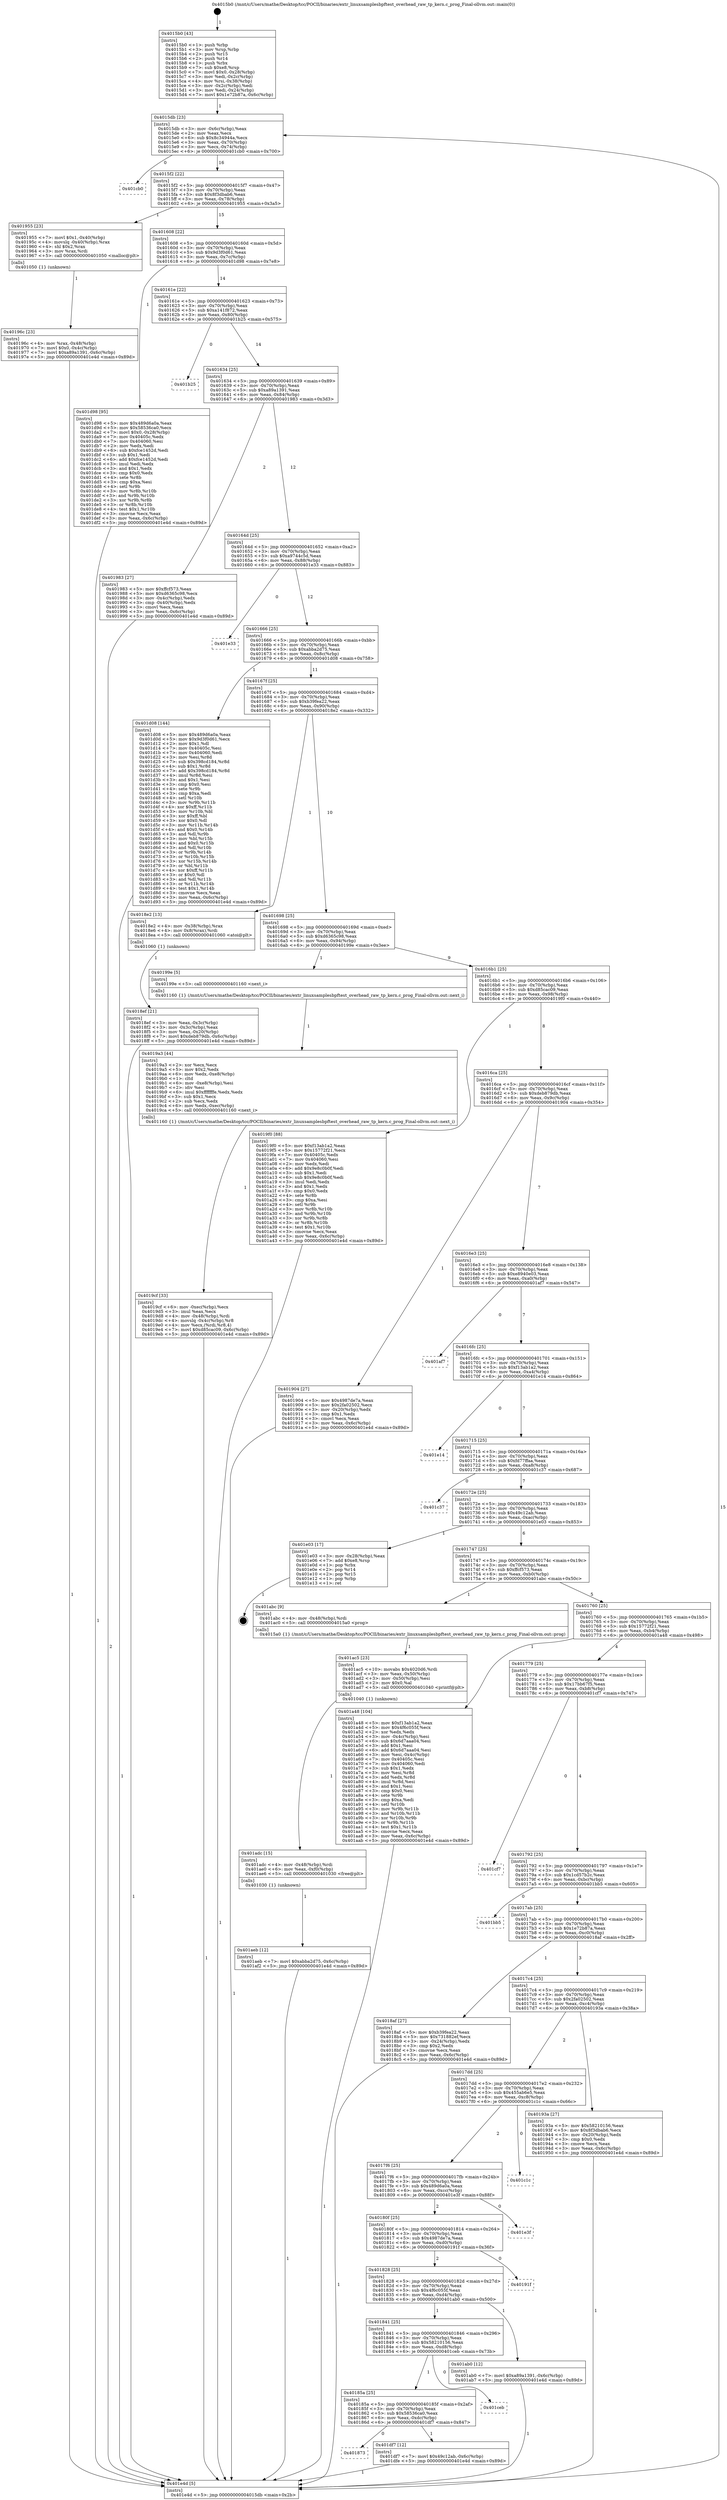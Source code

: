 digraph "0x4015b0" {
  label = "0x4015b0 (/mnt/c/Users/mathe/Desktop/tcc/POCII/binaries/extr_linuxsamplesbpftest_overhead_raw_tp_kern.c_prog_Final-ollvm.out::main(0))"
  labelloc = "t"
  node[shape=record]

  Entry [label="",width=0.3,height=0.3,shape=circle,fillcolor=black,style=filled]
  "0x4015db" [label="{
     0x4015db [23]\l
     | [instrs]\l
     &nbsp;&nbsp;0x4015db \<+3\>: mov -0x6c(%rbp),%eax\l
     &nbsp;&nbsp;0x4015de \<+2\>: mov %eax,%ecx\l
     &nbsp;&nbsp;0x4015e0 \<+6\>: sub $0x8c34944a,%ecx\l
     &nbsp;&nbsp;0x4015e6 \<+3\>: mov %eax,-0x70(%rbp)\l
     &nbsp;&nbsp;0x4015e9 \<+3\>: mov %ecx,-0x74(%rbp)\l
     &nbsp;&nbsp;0x4015ec \<+6\>: je 0000000000401cb0 \<main+0x700\>\l
  }"]
  "0x401cb0" [label="{
     0x401cb0\l
  }", style=dashed]
  "0x4015f2" [label="{
     0x4015f2 [22]\l
     | [instrs]\l
     &nbsp;&nbsp;0x4015f2 \<+5\>: jmp 00000000004015f7 \<main+0x47\>\l
     &nbsp;&nbsp;0x4015f7 \<+3\>: mov -0x70(%rbp),%eax\l
     &nbsp;&nbsp;0x4015fa \<+5\>: sub $0x8f3dbab6,%eax\l
     &nbsp;&nbsp;0x4015ff \<+3\>: mov %eax,-0x78(%rbp)\l
     &nbsp;&nbsp;0x401602 \<+6\>: je 0000000000401955 \<main+0x3a5\>\l
  }"]
  Exit [label="",width=0.3,height=0.3,shape=circle,fillcolor=black,style=filled,peripheries=2]
  "0x401955" [label="{
     0x401955 [23]\l
     | [instrs]\l
     &nbsp;&nbsp;0x401955 \<+7\>: movl $0x1,-0x40(%rbp)\l
     &nbsp;&nbsp;0x40195c \<+4\>: movslq -0x40(%rbp),%rax\l
     &nbsp;&nbsp;0x401960 \<+4\>: shl $0x2,%rax\l
     &nbsp;&nbsp;0x401964 \<+3\>: mov %rax,%rdi\l
     &nbsp;&nbsp;0x401967 \<+5\>: call 0000000000401050 \<malloc@plt\>\l
     | [calls]\l
     &nbsp;&nbsp;0x401050 \{1\} (unknown)\l
  }"]
  "0x401608" [label="{
     0x401608 [22]\l
     | [instrs]\l
     &nbsp;&nbsp;0x401608 \<+5\>: jmp 000000000040160d \<main+0x5d\>\l
     &nbsp;&nbsp;0x40160d \<+3\>: mov -0x70(%rbp),%eax\l
     &nbsp;&nbsp;0x401610 \<+5\>: sub $0x9d3f0d61,%eax\l
     &nbsp;&nbsp;0x401615 \<+3\>: mov %eax,-0x7c(%rbp)\l
     &nbsp;&nbsp;0x401618 \<+6\>: je 0000000000401d98 \<main+0x7e8\>\l
  }"]
  "0x401873" [label="{
     0x401873\l
  }", style=dashed]
  "0x401d98" [label="{
     0x401d98 [95]\l
     | [instrs]\l
     &nbsp;&nbsp;0x401d98 \<+5\>: mov $0x489d6a0a,%eax\l
     &nbsp;&nbsp;0x401d9d \<+5\>: mov $0x58536ca0,%ecx\l
     &nbsp;&nbsp;0x401da2 \<+7\>: movl $0x0,-0x28(%rbp)\l
     &nbsp;&nbsp;0x401da9 \<+7\>: mov 0x40405c,%edx\l
     &nbsp;&nbsp;0x401db0 \<+7\>: mov 0x404060,%esi\l
     &nbsp;&nbsp;0x401db7 \<+2\>: mov %edx,%edi\l
     &nbsp;&nbsp;0x401db9 \<+6\>: sub $0xfce1452d,%edi\l
     &nbsp;&nbsp;0x401dbf \<+3\>: sub $0x1,%edi\l
     &nbsp;&nbsp;0x401dc2 \<+6\>: add $0xfce1452d,%edi\l
     &nbsp;&nbsp;0x401dc8 \<+3\>: imul %edi,%edx\l
     &nbsp;&nbsp;0x401dcb \<+3\>: and $0x1,%edx\l
     &nbsp;&nbsp;0x401dce \<+3\>: cmp $0x0,%edx\l
     &nbsp;&nbsp;0x401dd1 \<+4\>: sete %r8b\l
     &nbsp;&nbsp;0x401dd5 \<+3\>: cmp $0xa,%esi\l
     &nbsp;&nbsp;0x401dd8 \<+4\>: setl %r9b\l
     &nbsp;&nbsp;0x401ddc \<+3\>: mov %r8b,%r10b\l
     &nbsp;&nbsp;0x401ddf \<+3\>: and %r9b,%r10b\l
     &nbsp;&nbsp;0x401de2 \<+3\>: xor %r9b,%r8b\l
     &nbsp;&nbsp;0x401de5 \<+3\>: or %r8b,%r10b\l
     &nbsp;&nbsp;0x401de8 \<+4\>: test $0x1,%r10b\l
     &nbsp;&nbsp;0x401dec \<+3\>: cmovne %ecx,%eax\l
     &nbsp;&nbsp;0x401def \<+3\>: mov %eax,-0x6c(%rbp)\l
     &nbsp;&nbsp;0x401df2 \<+5\>: jmp 0000000000401e4d \<main+0x89d\>\l
  }"]
  "0x40161e" [label="{
     0x40161e [22]\l
     | [instrs]\l
     &nbsp;&nbsp;0x40161e \<+5\>: jmp 0000000000401623 \<main+0x73\>\l
     &nbsp;&nbsp;0x401623 \<+3\>: mov -0x70(%rbp),%eax\l
     &nbsp;&nbsp;0x401626 \<+5\>: sub $0xa141f872,%eax\l
     &nbsp;&nbsp;0x40162b \<+3\>: mov %eax,-0x80(%rbp)\l
     &nbsp;&nbsp;0x40162e \<+6\>: je 0000000000401b25 \<main+0x575\>\l
  }"]
  "0x401df7" [label="{
     0x401df7 [12]\l
     | [instrs]\l
     &nbsp;&nbsp;0x401df7 \<+7\>: movl $0x49c12ab,-0x6c(%rbp)\l
     &nbsp;&nbsp;0x401dfe \<+5\>: jmp 0000000000401e4d \<main+0x89d\>\l
  }"]
  "0x401b25" [label="{
     0x401b25\l
  }", style=dashed]
  "0x401634" [label="{
     0x401634 [25]\l
     | [instrs]\l
     &nbsp;&nbsp;0x401634 \<+5\>: jmp 0000000000401639 \<main+0x89\>\l
     &nbsp;&nbsp;0x401639 \<+3\>: mov -0x70(%rbp),%eax\l
     &nbsp;&nbsp;0x40163c \<+5\>: sub $0xa89a1391,%eax\l
     &nbsp;&nbsp;0x401641 \<+6\>: mov %eax,-0x84(%rbp)\l
     &nbsp;&nbsp;0x401647 \<+6\>: je 0000000000401983 \<main+0x3d3\>\l
  }"]
  "0x40185a" [label="{
     0x40185a [25]\l
     | [instrs]\l
     &nbsp;&nbsp;0x40185a \<+5\>: jmp 000000000040185f \<main+0x2af\>\l
     &nbsp;&nbsp;0x40185f \<+3\>: mov -0x70(%rbp),%eax\l
     &nbsp;&nbsp;0x401862 \<+5\>: sub $0x58536ca0,%eax\l
     &nbsp;&nbsp;0x401867 \<+6\>: mov %eax,-0xdc(%rbp)\l
     &nbsp;&nbsp;0x40186d \<+6\>: je 0000000000401df7 \<main+0x847\>\l
  }"]
  "0x401983" [label="{
     0x401983 [27]\l
     | [instrs]\l
     &nbsp;&nbsp;0x401983 \<+5\>: mov $0xffcf573,%eax\l
     &nbsp;&nbsp;0x401988 \<+5\>: mov $0xd6365c98,%ecx\l
     &nbsp;&nbsp;0x40198d \<+3\>: mov -0x4c(%rbp),%edx\l
     &nbsp;&nbsp;0x401990 \<+3\>: cmp -0x40(%rbp),%edx\l
     &nbsp;&nbsp;0x401993 \<+3\>: cmovl %ecx,%eax\l
     &nbsp;&nbsp;0x401996 \<+3\>: mov %eax,-0x6c(%rbp)\l
     &nbsp;&nbsp;0x401999 \<+5\>: jmp 0000000000401e4d \<main+0x89d\>\l
  }"]
  "0x40164d" [label="{
     0x40164d [25]\l
     | [instrs]\l
     &nbsp;&nbsp;0x40164d \<+5\>: jmp 0000000000401652 \<main+0xa2\>\l
     &nbsp;&nbsp;0x401652 \<+3\>: mov -0x70(%rbp),%eax\l
     &nbsp;&nbsp;0x401655 \<+5\>: sub $0xa9744c5d,%eax\l
     &nbsp;&nbsp;0x40165a \<+6\>: mov %eax,-0x88(%rbp)\l
     &nbsp;&nbsp;0x401660 \<+6\>: je 0000000000401e33 \<main+0x883\>\l
  }"]
  "0x401ceb" [label="{
     0x401ceb\l
  }", style=dashed]
  "0x401e33" [label="{
     0x401e33\l
  }", style=dashed]
  "0x401666" [label="{
     0x401666 [25]\l
     | [instrs]\l
     &nbsp;&nbsp;0x401666 \<+5\>: jmp 000000000040166b \<main+0xbb\>\l
     &nbsp;&nbsp;0x40166b \<+3\>: mov -0x70(%rbp),%eax\l
     &nbsp;&nbsp;0x40166e \<+5\>: sub $0xabba2d75,%eax\l
     &nbsp;&nbsp;0x401673 \<+6\>: mov %eax,-0x8c(%rbp)\l
     &nbsp;&nbsp;0x401679 \<+6\>: je 0000000000401d08 \<main+0x758\>\l
  }"]
  "0x401aeb" [label="{
     0x401aeb [12]\l
     | [instrs]\l
     &nbsp;&nbsp;0x401aeb \<+7\>: movl $0xabba2d75,-0x6c(%rbp)\l
     &nbsp;&nbsp;0x401af2 \<+5\>: jmp 0000000000401e4d \<main+0x89d\>\l
  }"]
  "0x401d08" [label="{
     0x401d08 [144]\l
     | [instrs]\l
     &nbsp;&nbsp;0x401d08 \<+5\>: mov $0x489d6a0a,%eax\l
     &nbsp;&nbsp;0x401d0d \<+5\>: mov $0x9d3f0d61,%ecx\l
     &nbsp;&nbsp;0x401d12 \<+2\>: mov $0x1,%dl\l
     &nbsp;&nbsp;0x401d14 \<+7\>: mov 0x40405c,%esi\l
     &nbsp;&nbsp;0x401d1b \<+7\>: mov 0x404060,%edi\l
     &nbsp;&nbsp;0x401d22 \<+3\>: mov %esi,%r8d\l
     &nbsp;&nbsp;0x401d25 \<+7\>: sub $0x398cd184,%r8d\l
     &nbsp;&nbsp;0x401d2c \<+4\>: sub $0x1,%r8d\l
     &nbsp;&nbsp;0x401d30 \<+7\>: add $0x398cd184,%r8d\l
     &nbsp;&nbsp;0x401d37 \<+4\>: imul %r8d,%esi\l
     &nbsp;&nbsp;0x401d3b \<+3\>: and $0x1,%esi\l
     &nbsp;&nbsp;0x401d3e \<+3\>: cmp $0x0,%esi\l
     &nbsp;&nbsp;0x401d41 \<+4\>: sete %r9b\l
     &nbsp;&nbsp;0x401d45 \<+3\>: cmp $0xa,%edi\l
     &nbsp;&nbsp;0x401d48 \<+4\>: setl %r10b\l
     &nbsp;&nbsp;0x401d4c \<+3\>: mov %r9b,%r11b\l
     &nbsp;&nbsp;0x401d4f \<+4\>: xor $0xff,%r11b\l
     &nbsp;&nbsp;0x401d53 \<+3\>: mov %r10b,%bl\l
     &nbsp;&nbsp;0x401d56 \<+3\>: xor $0xff,%bl\l
     &nbsp;&nbsp;0x401d59 \<+3\>: xor $0x0,%dl\l
     &nbsp;&nbsp;0x401d5c \<+3\>: mov %r11b,%r14b\l
     &nbsp;&nbsp;0x401d5f \<+4\>: and $0x0,%r14b\l
     &nbsp;&nbsp;0x401d63 \<+3\>: and %dl,%r9b\l
     &nbsp;&nbsp;0x401d66 \<+3\>: mov %bl,%r15b\l
     &nbsp;&nbsp;0x401d69 \<+4\>: and $0x0,%r15b\l
     &nbsp;&nbsp;0x401d6d \<+3\>: and %dl,%r10b\l
     &nbsp;&nbsp;0x401d70 \<+3\>: or %r9b,%r14b\l
     &nbsp;&nbsp;0x401d73 \<+3\>: or %r10b,%r15b\l
     &nbsp;&nbsp;0x401d76 \<+3\>: xor %r15b,%r14b\l
     &nbsp;&nbsp;0x401d79 \<+3\>: or %bl,%r11b\l
     &nbsp;&nbsp;0x401d7c \<+4\>: xor $0xff,%r11b\l
     &nbsp;&nbsp;0x401d80 \<+3\>: or $0x0,%dl\l
     &nbsp;&nbsp;0x401d83 \<+3\>: and %dl,%r11b\l
     &nbsp;&nbsp;0x401d86 \<+3\>: or %r11b,%r14b\l
     &nbsp;&nbsp;0x401d89 \<+4\>: test $0x1,%r14b\l
     &nbsp;&nbsp;0x401d8d \<+3\>: cmovne %ecx,%eax\l
     &nbsp;&nbsp;0x401d90 \<+3\>: mov %eax,-0x6c(%rbp)\l
     &nbsp;&nbsp;0x401d93 \<+5\>: jmp 0000000000401e4d \<main+0x89d\>\l
  }"]
  "0x40167f" [label="{
     0x40167f [25]\l
     | [instrs]\l
     &nbsp;&nbsp;0x40167f \<+5\>: jmp 0000000000401684 \<main+0xd4\>\l
     &nbsp;&nbsp;0x401684 \<+3\>: mov -0x70(%rbp),%eax\l
     &nbsp;&nbsp;0x401687 \<+5\>: sub $0xb39fea22,%eax\l
     &nbsp;&nbsp;0x40168c \<+6\>: mov %eax,-0x90(%rbp)\l
     &nbsp;&nbsp;0x401692 \<+6\>: je 00000000004018e2 \<main+0x332\>\l
  }"]
  "0x401adc" [label="{
     0x401adc [15]\l
     | [instrs]\l
     &nbsp;&nbsp;0x401adc \<+4\>: mov -0x48(%rbp),%rdi\l
     &nbsp;&nbsp;0x401ae0 \<+6\>: mov %eax,-0xf0(%rbp)\l
     &nbsp;&nbsp;0x401ae6 \<+5\>: call 0000000000401030 \<free@plt\>\l
     | [calls]\l
     &nbsp;&nbsp;0x401030 \{1\} (unknown)\l
  }"]
  "0x4018e2" [label="{
     0x4018e2 [13]\l
     | [instrs]\l
     &nbsp;&nbsp;0x4018e2 \<+4\>: mov -0x38(%rbp),%rax\l
     &nbsp;&nbsp;0x4018e6 \<+4\>: mov 0x8(%rax),%rdi\l
     &nbsp;&nbsp;0x4018ea \<+5\>: call 0000000000401060 \<atoi@plt\>\l
     | [calls]\l
     &nbsp;&nbsp;0x401060 \{1\} (unknown)\l
  }"]
  "0x401698" [label="{
     0x401698 [25]\l
     | [instrs]\l
     &nbsp;&nbsp;0x401698 \<+5\>: jmp 000000000040169d \<main+0xed\>\l
     &nbsp;&nbsp;0x40169d \<+3\>: mov -0x70(%rbp),%eax\l
     &nbsp;&nbsp;0x4016a0 \<+5\>: sub $0xd6365c98,%eax\l
     &nbsp;&nbsp;0x4016a5 \<+6\>: mov %eax,-0x94(%rbp)\l
     &nbsp;&nbsp;0x4016ab \<+6\>: je 000000000040199e \<main+0x3ee\>\l
  }"]
  "0x401ac5" [label="{
     0x401ac5 [23]\l
     | [instrs]\l
     &nbsp;&nbsp;0x401ac5 \<+10\>: movabs $0x4020d6,%rdi\l
     &nbsp;&nbsp;0x401acf \<+3\>: mov %eax,-0x50(%rbp)\l
     &nbsp;&nbsp;0x401ad2 \<+3\>: mov -0x50(%rbp),%esi\l
     &nbsp;&nbsp;0x401ad5 \<+2\>: mov $0x0,%al\l
     &nbsp;&nbsp;0x401ad7 \<+5\>: call 0000000000401040 \<printf@plt\>\l
     | [calls]\l
     &nbsp;&nbsp;0x401040 \{1\} (unknown)\l
  }"]
  "0x40199e" [label="{
     0x40199e [5]\l
     | [instrs]\l
     &nbsp;&nbsp;0x40199e \<+5\>: call 0000000000401160 \<next_i\>\l
     | [calls]\l
     &nbsp;&nbsp;0x401160 \{1\} (/mnt/c/Users/mathe/Desktop/tcc/POCII/binaries/extr_linuxsamplesbpftest_overhead_raw_tp_kern.c_prog_Final-ollvm.out::next_i)\l
  }"]
  "0x4016b1" [label="{
     0x4016b1 [25]\l
     | [instrs]\l
     &nbsp;&nbsp;0x4016b1 \<+5\>: jmp 00000000004016b6 \<main+0x106\>\l
     &nbsp;&nbsp;0x4016b6 \<+3\>: mov -0x70(%rbp),%eax\l
     &nbsp;&nbsp;0x4016b9 \<+5\>: sub $0xd85cac09,%eax\l
     &nbsp;&nbsp;0x4016be \<+6\>: mov %eax,-0x98(%rbp)\l
     &nbsp;&nbsp;0x4016c4 \<+6\>: je 00000000004019f0 \<main+0x440\>\l
  }"]
  "0x401841" [label="{
     0x401841 [25]\l
     | [instrs]\l
     &nbsp;&nbsp;0x401841 \<+5\>: jmp 0000000000401846 \<main+0x296\>\l
     &nbsp;&nbsp;0x401846 \<+3\>: mov -0x70(%rbp),%eax\l
     &nbsp;&nbsp;0x401849 \<+5\>: sub $0x58210156,%eax\l
     &nbsp;&nbsp;0x40184e \<+6\>: mov %eax,-0xd8(%rbp)\l
     &nbsp;&nbsp;0x401854 \<+6\>: je 0000000000401ceb \<main+0x73b\>\l
  }"]
  "0x4019f0" [label="{
     0x4019f0 [88]\l
     | [instrs]\l
     &nbsp;&nbsp;0x4019f0 \<+5\>: mov $0xf13ab1a2,%eax\l
     &nbsp;&nbsp;0x4019f5 \<+5\>: mov $0x15772f21,%ecx\l
     &nbsp;&nbsp;0x4019fa \<+7\>: mov 0x40405c,%edx\l
     &nbsp;&nbsp;0x401a01 \<+7\>: mov 0x404060,%esi\l
     &nbsp;&nbsp;0x401a08 \<+2\>: mov %edx,%edi\l
     &nbsp;&nbsp;0x401a0a \<+6\>: add $0x9e8c0b0f,%edi\l
     &nbsp;&nbsp;0x401a10 \<+3\>: sub $0x1,%edi\l
     &nbsp;&nbsp;0x401a13 \<+6\>: sub $0x9e8c0b0f,%edi\l
     &nbsp;&nbsp;0x401a19 \<+3\>: imul %edi,%edx\l
     &nbsp;&nbsp;0x401a1c \<+3\>: and $0x1,%edx\l
     &nbsp;&nbsp;0x401a1f \<+3\>: cmp $0x0,%edx\l
     &nbsp;&nbsp;0x401a22 \<+4\>: sete %r8b\l
     &nbsp;&nbsp;0x401a26 \<+3\>: cmp $0xa,%esi\l
     &nbsp;&nbsp;0x401a29 \<+4\>: setl %r9b\l
     &nbsp;&nbsp;0x401a2d \<+3\>: mov %r8b,%r10b\l
     &nbsp;&nbsp;0x401a30 \<+3\>: and %r9b,%r10b\l
     &nbsp;&nbsp;0x401a33 \<+3\>: xor %r9b,%r8b\l
     &nbsp;&nbsp;0x401a36 \<+3\>: or %r8b,%r10b\l
     &nbsp;&nbsp;0x401a39 \<+4\>: test $0x1,%r10b\l
     &nbsp;&nbsp;0x401a3d \<+3\>: cmovne %ecx,%eax\l
     &nbsp;&nbsp;0x401a40 \<+3\>: mov %eax,-0x6c(%rbp)\l
     &nbsp;&nbsp;0x401a43 \<+5\>: jmp 0000000000401e4d \<main+0x89d\>\l
  }"]
  "0x4016ca" [label="{
     0x4016ca [25]\l
     | [instrs]\l
     &nbsp;&nbsp;0x4016ca \<+5\>: jmp 00000000004016cf \<main+0x11f\>\l
     &nbsp;&nbsp;0x4016cf \<+3\>: mov -0x70(%rbp),%eax\l
     &nbsp;&nbsp;0x4016d2 \<+5\>: sub $0xdeb879db,%eax\l
     &nbsp;&nbsp;0x4016d7 \<+6\>: mov %eax,-0x9c(%rbp)\l
     &nbsp;&nbsp;0x4016dd \<+6\>: je 0000000000401904 \<main+0x354\>\l
  }"]
  "0x401ab0" [label="{
     0x401ab0 [12]\l
     | [instrs]\l
     &nbsp;&nbsp;0x401ab0 \<+7\>: movl $0xa89a1391,-0x6c(%rbp)\l
     &nbsp;&nbsp;0x401ab7 \<+5\>: jmp 0000000000401e4d \<main+0x89d\>\l
  }"]
  "0x401904" [label="{
     0x401904 [27]\l
     | [instrs]\l
     &nbsp;&nbsp;0x401904 \<+5\>: mov $0x4987de7a,%eax\l
     &nbsp;&nbsp;0x401909 \<+5\>: mov $0x2fa02502,%ecx\l
     &nbsp;&nbsp;0x40190e \<+3\>: mov -0x20(%rbp),%edx\l
     &nbsp;&nbsp;0x401911 \<+3\>: cmp $0x1,%edx\l
     &nbsp;&nbsp;0x401914 \<+3\>: cmovl %ecx,%eax\l
     &nbsp;&nbsp;0x401917 \<+3\>: mov %eax,-0x6c(%rbp)\l
     &nbsp;&nbsp;0x40191a \<+5\>: jmp 0000000000401e4d \<main+0x89d\>\l
  }"]
  "0x4016e3" [label="{
     0x4016e3 [25]\l
     | [instrs]\l
     &nbsp;&nbsp;0x4016e3 \<+5\>: jmp 00000000004016e8 \<main+0x138\>\l
     &nbsp;&nbsp;0x4016e8 \<+3\>: mov -0x70(%rbp),%eax\l
     &nbsp;&nbsp;0x4016eb \<+5\>: sub $0xe8940e03,%eax\l
     &nbsp;&nbsp;0x4016f0 \<+6\>: mov %eax,-0xa0(%rbp)\l
     &nbsp;&nbsp;0x4016f6 \<+6\>: je 0000000000401af7 \<main+0x547\>\l
  }"]
  "0x401828" [label="{
     0x401828 [25]\l
     | [instrs]\l
     &nbsp;&nbsp;0x401828 \<+5\>: jmp 000000000040182d \<main+0x27d\>\l
     &nbsp;&nbsp;0x40182d \<+3\>: mov -0x70(%rbp),%eax\l
     &nbsp;&nbsp;0x401830 \<+5\>: sub $0x4f6c055f,%eax\l
     &nbsp;&nbsp;0x401835 \<+6\>: mov %eax,-0xd4(%rbp)\l
     &nbsp;&nbsp;0x40183b \<+6\>: je 0000000000401ab0 \<main+0x500\>\l
  }"]
  "0x401af7" [label="{
     0x401af7\l
  }", style=dashed]
  "0x4016fc" [label="{
     0x4016fc [25]\l
     | [instrs]\l
     &nbsp;&nbsp;0x4016fc \<+5\>: jmp 0000000000401701 \<main+0x151\>\l
     &nbsp;&nbsp;0x401701 \<+3\>: mov -0x70(%rbp),%eax\l
     &nbsp;&nbsp;0x401704 \<+5\>: sub $0xf13ab1a2,%eax\l
     &nbsp;&nbsp;0x401709 \<+6\>: mov %eax,-0xa4(%rbp)\l
     &nbsp;&nbsp;0x40170f \<+6\>: je 0000000000401e14 \<main+0x864\>\l
  }"]
  "0x40191f" [label="{
     0x40191f\l
  }", style=dashed]
  "0x401e14" [label="{
     0x401e14\l
  }", style=dashed]
  "0x401715" [label="{
     0x401715 [25]\l
     | [instrs]\l
     &nbsp;&nbsp;0x401715 \<+5\>: jmp 000000000040171a \<main+0x16a\>\l
     &nbsp;&nbsp;0x40171a \<+3\>: mov -0x70(%rbp),%eax\l
     &nbsp;&nbsp;0x40171d \<+5\>: sub $0xfd77ffaa,%eax\l
     &nbsp;&nbsp;0x401722 \<+6\>: mov %eax,-0xa8(%rbp)\l
     &nbsp;&nbsp;0x401728 \<+6\>: je 0000000000401c37 \<main+0x687\>\l
  }"]
  "0x40180f" [label="{
     0x40180f [25]\l
     | [instrs]\l
     &nbsp;&nbsp;0x40180f \<+5\>: jmp 0000000000401814 \<main+0x264\>\l
     &nbsp;&nbsp;0x401814 \<+3\>: mov -0x70(%rbp),%eax\l
     &nbsp;&nbsp;0x401817 \<+5\>: sub $0x4987de7a,%eax\l
     &nbsp;&nbsp;0x40181c \<+6\>: mov %eax,-0xd0(%rbp)\l
     &nbsp;&nbsp;0x401822 \<+6\>: je 000000000040191f \<main+0x36f\>\l
  }"]
  "0x401c37" [label="{
     0x401c37\l
  }", style=dashed]
  "0x40172e" [label="{
     0x40172e [25]\l
     | [instrs]\l
     &nbsp;&nbsp;0x40172e \<+5\>: jmp 0000000000401733 \<main+0x183\>\l
     &nbsp;&nbsp;0x401733 \<+3\>: mov -0x70(%rbp),%eax\l
     &nbsp;&nbsp;0x401736 \<+5\>: sub $0x49c12ab,%eax\l
     &nbsp;&nbsp;0x40173b \<+6\>: mov %eax,-0xac(%rbp)\l
     &nbsp;&nbsp;0x401741 \<+6\>: je 0000000000401e03 \<main+0x853\>\l
  }"]
  "0x401e3f" [label="{
     0x401e3f\l
  }", style=dashed]
  "0x401e03" [label="{
     0x401e03 [17]\l
     | [instrs]\l
     &nbsp;&nbsp;0x401e03 \<+3\>: mov -0x28(%rbp),%eax\l
     &nbsp;&nbsp;0x401e06 \<+7\>: add $0xe8,%rsp\l
     &nbsp;&nbsp;0x401e0d \<+1\>: pop %rbx\l
     &nbsp;&nbsp;0x401e0e \<+2\>: pop %r14\l
     &nbsp;&nbsp;0x401e10 \<+2\>: pop %r15\l
     &nbsp;&nbsp;0x401e12 \<+1\>: pop %rbp\l
     &nbsp;&nbsp;0x401e13 \<+1\>: ret\l
  }"]
  "0x401747" [label="{
     0x401747 [25]\l
     | [instrs]\l
     &nbsp;&nbsp;0x401747 \<+5\>: jmp 000000000040174c \<main+0x19c\>\l
     &nbsp;&nbsp;0x40174c \<+3\>: mov -0x70(%rbp),%eax\l
     &nbsp;&nbsp;0x40174f \<+5\>: sub $0xffcf573,%eax\l
     &nbsp;&nbsp;0x401754 \<+6\>: mov %eax,-0xb0(%rbp)\l
     &nbsp;&nbsp;0x40175a \<+6\>: je 0000000000401abc \<main+0x50c\>\l
  }"]
  "0x4017f6" [label="{
     0x4017f6 [25]\l
     | [instrs]\l
     &nbsp;&nbsp;0x4017f6 \<+5\>: jmp 00000000004017fb \<main+0x24b\>\l
     &nbsp;&nbsp;0x4017fb \<+3\>: mov -0x70(%rbp),%eax\l
     &nbsp;&nbsp;0x4017fe \<+5\>: sub $0x489d6a0a,%eax\l
     &nbsp;&nbsp;0x401803 \<+6\>: mov %eax,-0xcc(%rbp)\l
     &nbsp;&nbsp;0x401809 \<+6\>: je 0000000000401e3f \<main+0x88f\>\l
  }"]
  "0x401abc" [label="{
     0x401abc [9]\l
     | [instrs]\l
     &nbsp;&nbsp;0x401abc \<+4\>: mov -0x48(%rbp),%rdi\l
     &nbsp;&nbsp;0x401ac0 \<+5\>: call 00000000004015a0 \<prog\>\l
     | [calls]\l
     &nbsp;&nbsp;0x4015a0 \{1\} (/mnt/c/Users/mathe/Desktop/tcc/POCII/binaries/extr_linuxsamplesbpftest_overhead_raw_tp_kern.c_prog_Final-ollvm.out::prog)\l
  }"]
  "0x401760" [label="{
     0x401760 [25]\l
     | [instrs]\l
     &nbsp;&nbsp;0x401760 \<+5\>: jmp 0000000000401765 \<main+0x1b5\>\l
     &nbsp;&nbsp;0x401765 \<+3\>: mov -0x70(%rbp),%eax\l
     &nbsp;&nbsp;0x401768 \<+5\>: sub $0x15772f21,%eax\l
     &nbsp;&nbsp;0x40176d \<+6\>: mov %eax,-0xb4(%rbp)\l
     &nbsp;&nbsp;0x401773 \<+6\>: je 0000000000401a48 \<main+0x498\>\l
  }"]
  "0x401c1c" [label="{
     0x401c1c\l
  }", style=dashed]
  "0x401a48" [label="{
     0x401a48 [104]\l
     | [instrs]\l
     &nbsp;&nbsp;0x401a48 \<+5\>: mov $0xf13ab1a2,%eax\l
     &nbsp;&nbsp;0x401a4d \<+5\>: mov $0x4f6c055f,%ecx\l
     &nbsp;&nbsp;0x401a52 \<+2\>: xor %edx,%edx\l
     &nbsp;&nbsp;0x401a54 \<+3\>: mov -0x4c(%rbp),%esi\l
     &nbsp;&nbsp;0x401a57 \<+6\>: sub $0x6d7aaa04,%esi\l
     &nbsp;&nbsp;0x401a5d \<+3\>: add $0x1,%esi\l
     &nbsp;&nbsp;0x401a60 \<+6\>: add $0x6d7aaa04,%esi\l
     &nbsp;&nbsp;0x401a66 \<+3\>: mov %esi,-0x4c(%rbp)\l
     &nbsp;&nbsp;0x401a69 \<+7\>: mov 0x40405c,%esi\l
     &nbsp;&nbsp;0x401a70 \<+7\>: mov 0x404060,%edi\l
     &nbsp;&nbsp;0x401a77 \<+3\>: sub $0x1,%edx\l
     &nbsp;&nbsp;0x401a7a \<+3\>: mov %esi,%r8d\l
     &nbsp;&nbsp;0x401a7d \<+3\>: add %edx,%r8d\l
     &nbsp;&nbsp;0x401a80 \<+4\>: imul %r8d,%esi\l
     &nbsp;&nbsp;0x401a84 \<+3\>: and $0x1,%esi\l
     &nbsp;&nbsp;0x401a87 \<+3\>: cmp $0x0,%esi\l
     &nbsp;&nbsp;0x401a8a \<+4\>: sete %r9b\l
     &nbsp;&nbsp;0x401a8e \<+3\>: cmp $0xa,%edi\l
     &nbsp;&nbsp;0x401a91 \<+4\>: setl %r10b\l
     &nbsp;&nbsp;0x401a95 \<+3\>: mov %r9b,%r11b\l
     &nbsp;&nbsp;0x401a98 \<+3\>: and %r10b,%r11b\l
     &nbsp;&nbsp;0x401a9b \<+3\>: xor %r10b,%r9b\l
     &nbsp;&nbsp;0x401a9e \<+3\>: or %r9b,%r11b\l
     &nbsp;&nbsp;0x401aa1 \<+4\>: test $0x1,%r11b\l
     &nbsp;&nbsp;0x401aa5 \<+3\>: cmovne %ecx,%eax\l
     &nbsp;&nbsp;0x401aa8 \<+3\>: mov %eax,-0x6c(%rbp)\l
     &nbsp;&nbsp;0x401aab \<+5\>: jmp 0000000000401e4d \<main+0x89d\>\l
  }"]
  "0x401779" [label="{
     0x401779 [25]\l
     | [instrs]\l
     &nbsp;&nbsp;0x401779 \<+5\>: jmp 000000000040177e \<main+0x1ce\>\l
     &nbsp;&nbsp;0x40177e \<+3\>: mov -0x70(%rbp),%eax\l
     &nbsp;&nbsp;0x401781 \<+5\>: sub $0x17bb67f5,%eax\l
     &nbsp;&nbsp;0x401786 \<+6\>: mov %eax,-0xb8(%rbp)\l
     &nbsp;&nbsp;0x40178c \<+6\>: je 0000000000401cf7 \<main+0x747\>\l
  }"]
  "0x4019cf" [label="{
     0x4019cf [33]\l
     | [instrs]\l
     &nbsp;&nbsp;0x4019cf \<+6\>: mov -0xec(%rbp),%ecx\l
     &nbsp;&nbsp;0x4019d5 \<+3\>: imul %eax,%ecx\l
     &nbsp;&nbsp;0x4019d8 \<+4\>: mov -0x48(%rbp),%rdi\l
     &nbsp;&nbsp;0x4019dc \<+4\>: movslq -0x4c(%rbp),%r8\l
     &nbsp;&nbsp;0x4019e0 \<+4\>: mov %ecx,(%rdi,%r8,4)\l
     &nbsp;&nbsp;0x4019e4 \<+7\>: movl $0xd85cac09,-0x6c(%rbp)\l
     &nbsp;&nbsp;0x4019eb \<+5\>: jmp 0000000000401e4d \<main+0x89d\>\l
  }"]
  "0x401cf7" [label="{
     0x401cf7\l
  }", style=dashed]
  "0x401792" [label="{
     0x401792 [25]\l
     | [instrs]\l
     &nbsp;&nbsp;0x401792 \<+5\>: jmp 0000000000401797 \<main+0x1e7\>\l
     &nbsp;&nbsp;0x401797 \<+3\>: mov -0x70(%rbp),%eax\l
     &nbsp;&nbsp;0x40179a \<+5\>: sub $0x1cd57b2c,%eax\l
     &nbsp;&nbsp;0x40179f \<+6\>: mov %eax,-0xbc(%rbp)\l
     &nbsp;&nbsp;0x4017a5 \<+6\>: je 0000000000401bb5 \<main+0x605\>\l
  }"]
  "0x4019a3" [label="{
     0x4019a3 [44]\l
     | [instrs]\l
     &nbsp;&nbsp;0x4019a3 \<+2\>: xor %ecx,%ecx\l
     &nbsp;&nbsp;0x4019a5 \<+5\>: mov $0x2,%edx\l
     &nbsp;&nbsp;0x4019aa \<+6\>: mov %edx,-0xe8(%rbp)\l
     &nbsp;&nbsp;0x4019b0 \<+1\>: cltd\l
     &nbsp;&nbsp;0x4019b1 \<+6\>: mov -0xe8(%rbp),%esi\l
     &nbsp;&nbsp;0x4019b7 \<+2\>: idiv %esi\l
     &nbsp;&nbsp;0x4019b9 \<+6\>: imul $0xfffffffe,%edx,%edx\l
     &nbsp;&nbsp;0x4019bf \<+3\>: sub $0x1,%ecx\l
     &nbsp;&nbsp;0x4019c2 \<+2\>: sub %ecx,%edx\l
     &nbsp;&nbsp;0x4019c4 \<+6\>: mov %edx,-0xec(%rbp)\l
     &nbsp;&nbsp;0x4019ca \<+5\>: call 0000000000401160 \<next_i\>\l
     | [calls]\l
     &nbsp;&nbsp;0x401160 \{1\} (/mnt/c/Users/mathe/Desktop/tcc/POCII/binaries/extr_linuxsamplesbpftest_overhead_raw_tp_kern.c_prog_Final-ollvm.out::next_i)\l
  }"]
  "0x401bb5" [label="{
     0x401bb5\l
  }", style=dashed]
  "0x4017ab" [label="{
     0x4017ab [25]\l
     | [instrs]\l
     &nbsp;&nbsp;0x4017ab \<+5\>: jmp 00000000004017b0 \<main+0x200\>\l
     &nbsp;&nbsp;0x4017b0 \<+3\>: mov -0x70(%rbp),%eax\l
     &nbsp;&nbsp;0x4017b3 \<+5\>: sub $0x1e72b87a,%eax\l
     &nbsp;&nbsp;0x4017b8 \<+6\>: mov %eax,-0xc0(%rbp)\l
     &nbsp;&nbsp;0x4017be \<+6\>: je 00000000004018af \<main+0x2ff\>\l
  }"]
  "0x40196c" [label="{
     0x40196c [23]\l
     | [instrs]\l
     &nbsp;&nbsp;0x40196c \<+4\>: mov %rax,-0x48(%rbp)\l
     &nbsp;&nbsp;0x401970 \<+7\>: movl $0x0,-0x4c(%rbp)\l
     &nbsp;&nbsp;0x401977 \<+7\>: movl $0xa89a1391,-0x6c(%rbp)\l
     &nbsp;&nbsp;0x40197e \<+5\>: jmp 0000000000401e4d \<main+0x89d\>\l
  }"]
  "0x4018af" [label="{
     0x4018af [27]\l
     | [instrs]\l
     &nbsp;&nbsp;0x4018af \<+5\>: mov $0xb39fea22,%eax\l
     &nbsp;&nbsp;0x4018b4 \<+5\>: mov $0x731882ef,%ecx\l
     &nbsp;&nbsp;0x4018b9 \<+3\>: mov -0x24(%rbp),%edx\l
     &nbsp;&nbsp;0x4018bc \<+3\>: cmp $0x2,%edx\l
     &nbsp;&nbsp;0x4018bf \<+3\>: cmovne %ecx,%eax\l
     &nbsp;&nbsp;0x4018c2 \<+3\>: mov %eax,-0x6c(%rbp)\l
     &nbsp;&nbsp;0x4018c5 \<+5\>: jmp 0000000000401e4d \<main+0x89d\>\l
  }"]
  "0x4017c4" [label="{
     0x4017c4 [25]\l
     | [instrs]\l
     &nbsp;&nbsp;0x4017c4 \<+5\>: jmp 00000000004017c9 \<main+0x219\>\l
     &nbsp;&nbsp;0x4017c9 \<+3\>: mov -0x70(%rbp),%eax\l
     &nbsp;&nbsp;0x4017cc \<+5\>: sub $0x2fa02502,%eax\l
     &nbsp;&nbsp;0x4017d1 \<+6\>: mov %eax,-0xc4(%rbp)\l
     &nbsp;&nbsp;0x4017d7 \<+6\>: je 000000000040193a \<main+0x38a\>\l
  }"]
  "0x401e4d" [label="{
     0x401e4d [5]\l
     | [instrs]\l
     &nbsp;&nbsp;0x401e4d \<+5\>: jmp 00000000004015db \<main+0x2b\>\l
  }"]
  "0x4015b0" [label="{
     0x4015b0 [43]\l
     | [instrs]\l
     &nbsp;&nbsp;0x4015b0 \<+1\>: push %rbp\l
     &nbsp;&nbsp;0x4015b1 \<+3\>: mov %rsp,%rbp\l
     &nbsp;&nbsp;0x4015b4 \<+2\>: push %r15\l
     &nbsp;&nbsp;0x4015b6 \<+2\>: push %r14\l
     &nbsp;&nbsp;0x4015b8 \<+1\>: push %rbx\l
     &nbsp;&nbsp;0x4015b9 \<+7\>: sub $0xe8,%rsp\l
     &nbsp;&nbsp;0x4015c0 \<+7\>: movl $0x0,-0x28(%rbp)\l
     &nbsp;&nbsp;0x4015c7 \<+3\>: mov %edi,-0x2c(%rbp)\l
     &nbsp;&nbsp;0x4015ca \<+4\>: mov %rsi,-0x38(%rbp)\l
     &nbsp;&nbsp;0x4015ce \<+3\>: mov -0x2c(%rbp),%edi\l
     &nbsp;&nbsp;0x4015d1 \<+3\>: mov %edi,-0x24(%rbp)\l
     &nbsp;&nbsp;0x4015d4 \<+7\>: movl $0x1e72b87a,-0x6c(%rbp)\l
  }"]
  "0x4018ef" [label="{
     0x4018ef [21]\l
     | [instrs]\l
     &nbsp;&nbsp;0x4018ef \<+3\>: mov %eax,-0x3c(%rbp)\l
     &nbsp;&nbsp;0x4018f2 \<+3\>: mov -0x3c(%rbp),%eax\l
     &nbsp;&nbsp;0x4018f5 \<+3\>: mov %eax,-0x20(%rbp)\l
     &nbsp;&nbsp;0x4018f8 \<+7\>: movl $0xdeb879db,-0x6c(%rbp)\l
     &nbsp;&nbsp;0x4018ff \<+5\>: jmp 0000000000401e4d \<main+0x89d\>\l
  }"]
  "0x4017dd" [label="{
     0x4017dd [25]\l
     | [instrs]\l
     &nbsp;&nbsp;0x4017dd \<+5\>: jmp 00000000004017e2 \<main+0x232\>\l
     &nbsp;&nbsp;0x4017e2 \<+3\>: mov -0x70(%rbp),%eax\l
     &nbsp;&nbsp;0x4017e5 \<+5\>: sub $0x455ab6e5,%eax\l
     &nbsp;&nbsp;0x4017ea \<+6\>: mov %eax,-0xc8(%rbp)\l
     &nbsp;&nbsp;0x4017f0 \<+6\>: je 0000000000401c1c \<main+0x66c\>\l
  }"]
  "0x40193a" [label="{
     0x40193a [27]\l
     | [instrs]\l
     &nbsp;&nbsp;0x40193a \<+5\>: mov $0x58210156,%eax\l
     &nbsp;&nbsp;0x40193f \<+5\>: mov $0x8f3dbab6,%ecx\l
     &nbsp;&nbsp;0x401944 \<+3\>: mov -0x20(%rbp),%edx\l
     &nbsp;&nbsp;0x401947 \<+3\>: cmp $0x0,%edx\l
     &nbsp;&nbsp;0x40194a \<+3\>: cmove %ecx,%eax\l
     &nbsp;&nbsp;0x40194d \<+3\>: mov %eax,-0x6c(%rbp)\l
     &nbsp;&nbsp;0x401950 \<+5\>: jmp 0000000000401e4d \<main+0x89d\>\l
  }"]
  Entry -> "0x4015b0" [label=" 1"]
  "0x4015db" -> "0x401cb0" [label=" 0"]
  "0x4015db" -> "0x4015f2" [label=" 16"]
  "0x401e03" -> Exit [label=" 1"]
  "0x4015f2" -> "0x401955" [label=" 1"]
  "0x4015f2" -> "0x401608" [label=" 15"]
  "0x401df7" -> "0x401e4d" [label=" 1"]
  "0x401608" -> "0x401d98" [label=" 1"]
  "0x401608" -> "0x40161e" [label=" 14"]
  "0x40185a" -> "0x401873" [label=" 0"]
  "0x40161e" -> "0x401b25" [label=" 0"]
  "0x40161e" -> "0x401634" [label=" 14"]
  "0x40185a" -> "0x401df7" [label=" 1"]
  "0x401634" -> "0x401983" [label=" 2"]
  "0x401634" -> "0x40164d" [label=" 12"]
  "0x401841" -> "0x40185a" [label=" 1"]
  "0x40164d" -> "0x401e33" [label=" 0"]
  "0x40164d" -> "0x401666" [label=" 12"]
  "0x401841" -> "0x401ceb" [label=" 0"]
  "0x401666" -> "0x401d08" [label=" 1"]
  "0x401666" -> "0x40167f" [label=" 11"]
  "0x401d98" -> "0x401e4d" [label=" 1"]
  "0x40167f" -> "0x4018e2" [label=" 1"]
  "0x40167f" -> "0x401698" [label=" 10"]
  "0x401d08" -> "0x401e4d" [label=" 1"]
  "0x401698" -> "0x40199e" [label=" 1"]
  "0x401698" -> "0x4016b1" [label=" 9"]
  "0x401aeb" -> "0x401e4d" [label=" 1"]
  "0x4016b1" -> "0x4019f0" [label=" 1"]
  "0x4016b1" -> "0x4016ca" [label=" 8"]
  "0x401adc" -> "0x401aeb" [label=" 1"]
  "0x4016ca" -> "0x401904" [label=" 1"]
  "0x4016ca" -> "0x4016e3" [label=" 7"]
  "0x401ac5" -> "0x401adc" [label=" 1"]
  "0x4016e3" -> "0x401af7" [label=" 0"]
  "0x4016e3" -> "0x4016fc" [label=" 7"]
  "0x401ab0" -> "0x401e4d" [label=" 1"]
  "0x4016fc" -> "0x401e14" [label=" 0"]
  "0x4016fc" -> "0x401715" [label=" 7"]
  "0x401828" -> "0x401841" [label=" 1"]
  "0x401715" -> "0x401c37" [label=" 0"]
  "0x401715" -> "0x40172e" [label=" 7"]
  "0x401abc" -> "0x401ac5" [label=" 1"]
  "0x40172e" -> "0x401e03" [label=" 1"]
  "0x40172e" -> "0x401747" [label=" 6"]
  "0x40180f" -> "0x401828" [label=" 2"]
  "0x401747" -> "0x401abc" [label=" 1"]
  "0x401747" -> "0x401760" [label=" 5"]
  "0x401828" -> "0x401ab0" [label=" 1"]
  "0x401760" -> "0x401a48" [label=" 1"]
  "0x401760" -> "0x401779" [label=" 4"]
  "0x4017f6" -> "0x40180f" [label=" 2"]
  "0x401779" -> "0x401cf7" [label=" 0"]
  "0x401779" -> "0x401792" [label=" 4"]
  "0x40180f" -> "0x40191f" [label=" 0"]
  "0x401792" -> "0x401bb5" [label=" 0"]
  "0x401792" -> "0x4017ab" [label=" 4"]
  "0x4017dd" -> "0x4017f6" [label=" 2"]
  "0x4017ab" -> "0x4018af" [label=" 1"]
  "0x4017ab" -> "0x4017c4" [label=" 3"]
  "0x4018af" -> "0x401e4d" [label=" 1"]
  "0x4015b0" -> "0x4015db" [label=" 1"]
  "0x401e4d" -> "0x4015db" [label=" 15"]
  "0x4018e2" -> "0x4018ef" [label=" 1"]
  "0x4018ef" -> "0x401e4d" [label=" 1"]
  "0x401904" -> "0x401e4d" [label=" 1"]
  "0x4017dd" -> "0x401c1c" [label=" 0"]
  "0x4017c4" -> "0x40193a" [label=" 1"]
  "0x4017c4" -> "0x4017dd" [label=" 2"]
  "0x40193a" -> "0x401e4d" [label=" 1"]
  "0x401955" -> "0x40196c" [label=" 1"]
  "0x40196c" -> "0x401e4d" [label=" 1"]
  "0x401983" -> "0x401e4d" [label=" 2"]
  "0x40199e" -> "0x4019a3" [label=" 1"]
  "0x4019a3" -> "0x4019cf" [label=" 1"]
  "0x4019cf" -> "0x401e4d" [label=" 1"]
  "0x4019f0" -> "0x401e4d" [label=" 1"]
  "0x401a48" -> "0x401e4d" [label=" 1"]
  "0x4017f6" -> "0x401e3f" [label=" 0"]
}
